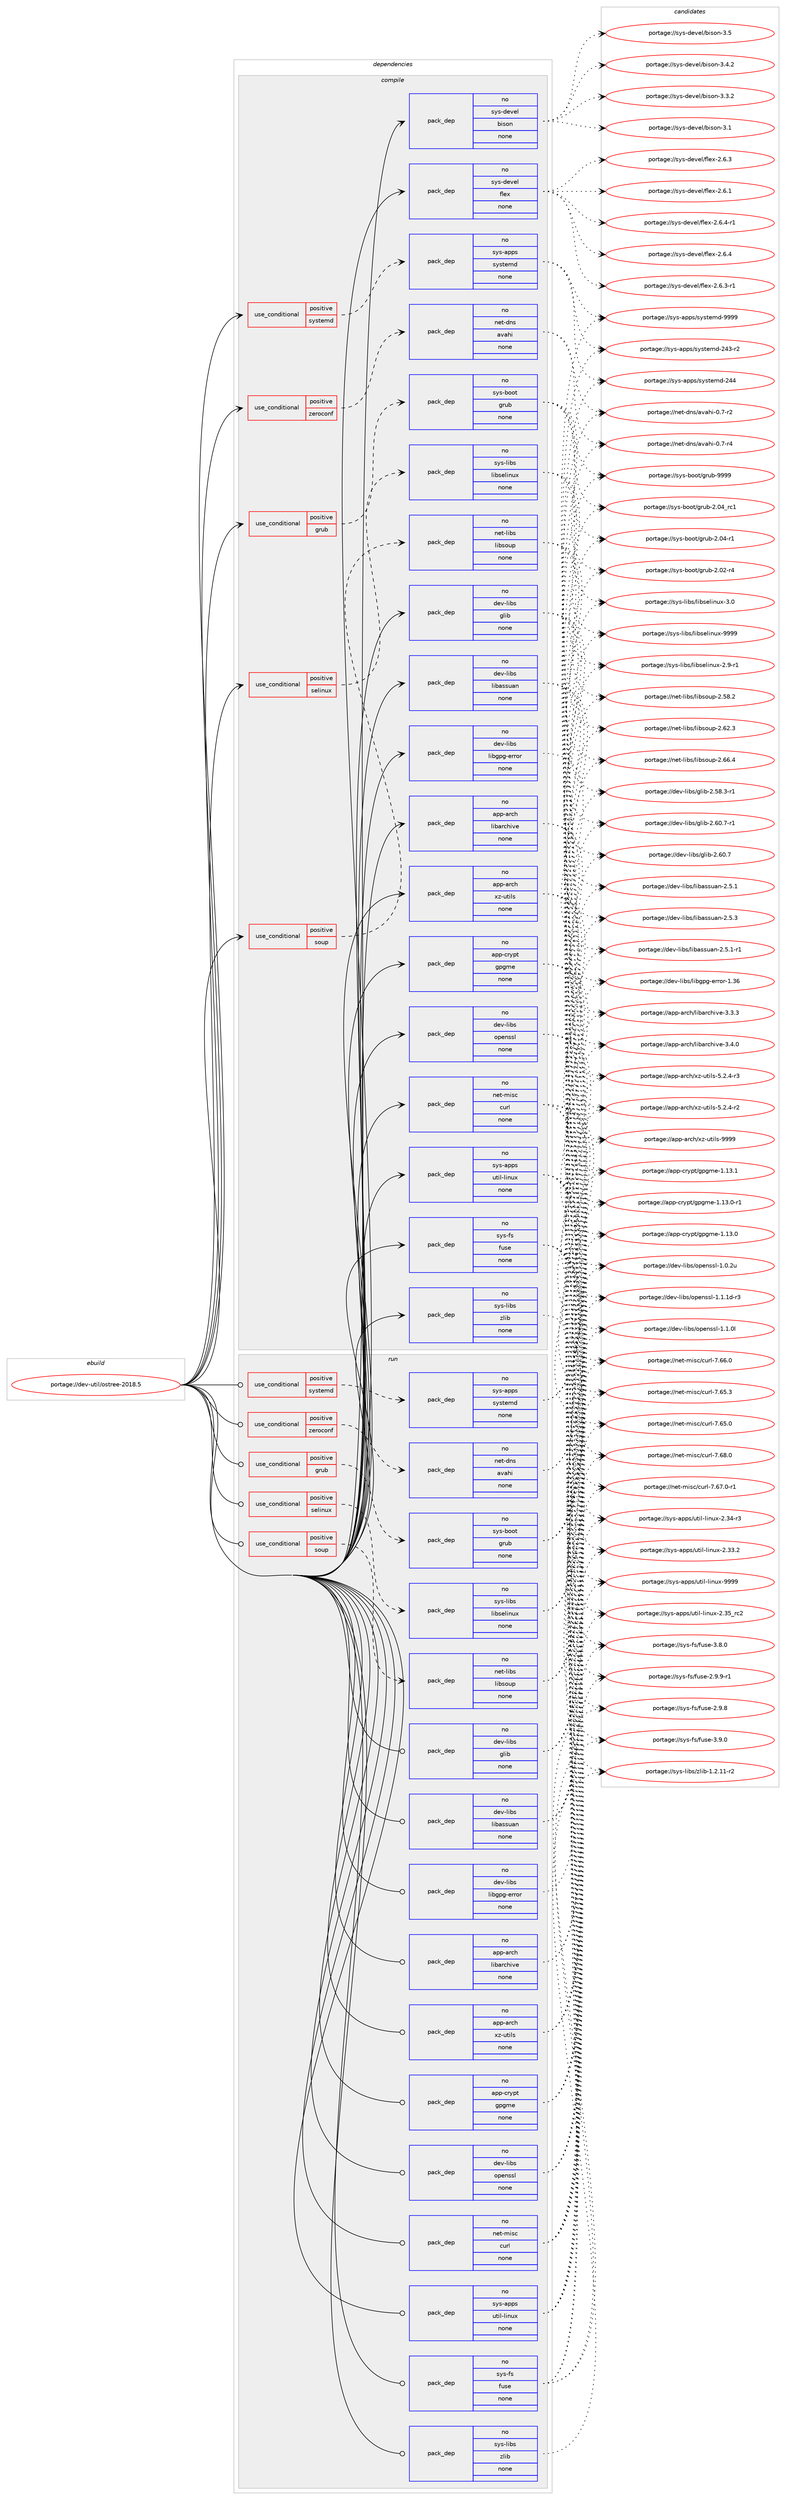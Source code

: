digraph prolog {

# *************
# Graph options
# *************

newrank=true;
concentrate=true;
compound=true;
graph [rankdir=LR,fontname=Helvetica,fontsize=10,ranksep=1.5];#, ranksep=2.5, nodesep=0.2];
edge  [arrowhead=vee];
node  [fontname=Helvetica,fontsize=10];

# **********
# The ebuild
# **********

subgraph cluster_leftcol {
color=gray;
label=<<i>ebuild</i>>;
id [label="portage://dev-util/ostree-2018.5", color=red, width=4, href="../dev-util/ostree-2018.5.svg"];
}

# ****************
# The dependencies
# ****************

subgraph cluster_midcol {
color=gray;
label=<<i>dependencies</i>>;
subgraph cluster_compile {
fillcolor="#eeeeee";
style=filled;
label=<<i>compile</i>>;
subgraph cond61968 {
dependency298761 [label=<<TABLE BORDER="0" CELLBORDER="1" CELLSPACING="0" CELLPADDING="4"><TR><TD ROWSPAN="3" CELLPADDING="10">use_conditional</TD></TR><TR><TD>positive</TD></TR><TR><TD>grub</TD></TR></TABLE>>, shape=none, color=red];
subgraph pack232198 {
dependency298762 [label=<<TABLE BORDER="0" CELLBORDER="1" CELLSPACING="0" CELLPADDING="4" WIDTH="220"><TR><TD ROWSPAN="6" CELLPADDING="30">pack_dep</TD></TR><TR><TD WIDTH="110">no</TD></TR><TR><TD>sys-boot</TD></TR><TR><TD>grub</TD></TR><TR><TD>none</TD></TR><TR><TD></TD></TR></TABLE>>, shape=none, color=blue];
}
dependency298761:e -> dependency298762:w [weight=20,style="dashed",arrowhead="vee"];
}
id:e -> dependency298761:w [weight=20,style="solid",arrowhead="vee"];
subgraph cond61969 {
dependency298763 [label=<<TABLE BORDER="0" CELLBORDER="1" CELLSPACING="0" CELLPADDING="4"><TR><TD ROWSPAN="3" CELLPADDING="10">use_conditional</TD></TR><TR><TD>positive</TD></TR><TR><TD>selinux</TD></TR></TABLE>>, shape=none, color=red];
subgraph pack232199 {
dependency298764 [label=<<TABLE BORDER="0" CELLBORDER="1" CELLSPACING="0" CELLPADDING="4" WIDTH="220"><TR><TD ROWSPAN="6" CELLPADDING="30">pack_dep</TD></TR><TR><TD WIDTH="110">no</TD></TR><TR><TD>sys-libs</TD></TR><TR><TD>libselinux</TD></TR><TR><TD>none</TD></TR><TR><TD></TD></TR></TABLE>>, shape=none, color=blue];
}
dependency298763:e -> dependency298764:w [weight=20,style="dashed",arrowhead="vee"];
}
id:e -> dependency298763:w [weight=20,style="solid",arrowhead="vee"];
subgraph cond61970 {
dependency298765 [label=<<TABLE BORDER="0" CELLBORDER="1" CELLSPACING="0" CELLPADDING="4"><TR><TD ROWSPAN="3" CELLPADDING="10">use_conditional</TD></TR><TR><TD>positive</TD></TR><TR><TD>soup</TD></TR></TABLE>>, shape=none, color=red];
subgraph pack232200 {
dependency298766 [label=<<TABLE BORDER="0" CELLBORDER="1" CELLSPACING="0" CELLPADDING="4" WIDTH="220"><TR><TD ROWSPAN="6" CELLPADDING="30">pack_dep</TD></TR><TR><TD WIDTH="110">no</TD></TR><TR><TD>net-libs</TD></TR><TR><TD>libsoup</TD></TR><TR><TD>none</TD></TR><TR><TD></TD></TR></TABLE>>, shape=none, color=blue];
}
dependency298765:e -> dependency298766:w [weight=20,style="dashed",arrowhead="vee"];
}
id:e -> dependency298765:w [weight=20,style="solid",arrowhead="vee"];
subgraph cond61971 {
dependency298767 [label=<<TABLE BORDER="0" CELLBORDER="1" CELLSPACING="0" CELLPADDING="4"><TR><TD ROWSPAN="3" CELLPADDING="10">use_conditional</TD></TR><TR><TD>positive</TD></TR><TR><TD>systemd</TD></TR></TABLE>>, shape=none, color=red];
subgraph pack232201 {
dependency298768 [label=<<TABLE BORDER="0" CELLBORDER="1" CELLSPACING="0" CELLPADDING="4" WIDTH="220"><TR><TD ROWSPAN="6" CELLPADDING="30">pack_dep</TD></TR><TR><TD WIDTH="110">no</TD></TR><TR><TD>sys-apps</TD></TR><TR><TD>systemd</TD></TR><TR><TD>none</TD></TR><TR><TD></TD></TR></TABLE>>, shape=none, color=blue];
}
dependency298767:e -> dependency298768:w [weight=20,style="dashed",arrowhead="vee"];
}
id:e -> dependency298767:w [weight=20,style="solid",arrowhead="vee"];
subgraph cond61972 {
dependency298769 [label=<<TABLE BORDER="0" CELLBORDER="1" CELLSPACING="0" CELLPADDING="4"><TR><TD ROWSPAN="3" CELLPADDING="10">use_conditional</TD></TR><TR><TD>positive</TD></TR><TR><TD>zeroconf</TD></TR></TABLE>>, shape=none, color=red];
subgraph pack232202 {
dependency298770 [label=<<TABLE BORDER="0" CELLBORDER="1" CELLSPACING="0" CELLPADDING="4" WIDTH="220"><TR><TD ROWSPAN="6" CELLPADDING="30">pack_dep</TD></TR><TR><TD WIDTH="110">no</TD></TR><TR><TD>net-dns</TD></TR><TR><TD>avahi</TD></TR><TR><TD>none</TD></TR><TR><TD></TD></TR></TABLE>>, shape=none, color=blue];
}
dependency298769:e -> dependency298770:w [weight=20,style="dashed",arrowhead="vee"];
}
id:e -> dependency298769:w [weight=20,style="solid",arrowhead="vee"];
subgraph pack232203 {
dependency298771 [label=<<TABLE BORDER="0" CELLBORDER="1" CELLSPACING="0" CELLPADDING="4" WIDTH="220"><TR><TD ROWSPAN="6" CELLPADDING="30">pack_dep</TD></TR><TR><TD WIDTH="110">no</TD></TR><TR><TD>app-arch</TD></TR><TR><TD>libarchive</TD></TR><TR><TD>none</TD></TR><TR><TD></TD></TR></TABLE>>, shape=none, color=blue];
}
id:e -> dependency298771:w [weight=20,style="solid",arrowhead="vee"];
subgraph pack232204 {
dependency298772 [label=<<TABLE BORDER="0" CELLBORDER="1" CELLSPACING="0" CELLPADDING="4" WIDTH="220"><TR><TD ROWSPAN="6" CELLPADDING="30">pack_dep</TD></TR><TR><TD WIDTH="110">no</TD></TR><TR><TD>app-arch</TD></TR><TR><TD>xz-utils</TD></TR><TR><TD>none</TD></TR><TR><TD></TD></TR></TABLE>>, shape=none, color=blue];
}
id:e -> dependency298772:w [weight=20,style="solid",arrowhead="vee"];
subgraph pack232205 {
dependency298773 [label=<<TABLE BORDER="0" CELLBORDER="1" CELLSPACING="0" CELLPADDING="4" WIDTH="220"><TR><TD ROWSPAN="6" CELLPADDING="30">pack_dep</TD></TR><TR><TD WIDTH="110">no</TD></TR><TR><TD>app-crypt</TD></TR><TR><TD>gpgme</TD></TR><TR><TD>none</TD></TR><TR><TD></TD></TR></TABLE>>, shape=none, color=blue];
}
id:e -> dependency298773:w [weight=20,style="solid",arrowhead="vee"];
subgraph pack232206 {
dependency298774 [label=<<TABLE BORDER="0" CELLBORDER="1" CELLSPACING="0" CELLPADDING="4" WIDTH="220"><TR><TD ROWSPAN="6" CELLPADDING="30">pack_dep</TD></TR><TR><TD WIDTH="110">no</TD></TR><TR><TD>dev-libs</TD></TR><TR><TD>glib</TD></TR><TR><TD>none</TD></TR><TR><TD></TD></TR></TABLE>>, shape=none, color=blue];
}
id:e -> dependency298774:w [weight=20,style="solid",arrowhead="vee"];
subgraph pack232207 {
dependency298775 [label=<<TABLE BORDER="0" CELLBORDER="1" CELLSPACING="0" CELLPADDING="4" WIDTH="220"><TR><TD ROWSPAN="6" CELLPADDING="30">pack_dep</TD></TR><TR><TD WIDTH="110">no</TD></TR><TR><TD>dev-libs</TD></TR><TR><TD>libassuan</TD></TR><TR><TD>none</TD></TR><TR><TD></TD></TR></TABLE>>, shape=none, color=blue];
}
id:e -> dependency298775:w [weight=20,style="solid",arrowhead="vee"];
subgraph pack232208 {
dependency298776 [label=<<TABLE BORDER="0" CELLBORDER="1" CELLSPACING="0" CELLPADDING="4" WIDTH="220"><TR><TD ROWSPAN="6" CELLPADDING="30">pack_dep</TD></TR><TR><TD WIDTH="110">no</TD></TR><TR><TD>dev-libs</TD></TR><TR><TD>libgpg-error</TD></TR><TR><TD>none</TD></TR><TR><TD></TD></TR></TABLE>>, shape=none, color=blue];
}
id:e -> dependency298776:w [weight=20,style="solid",arrowhead="vee"];
subgraph pack232209 {
dependency298777 [label=<<TABLE BORDER="0" CELLBORDER="1" CELLSPACING="0" CELLPADDING="4" WIDTH="220"><TR><TD ROWSPAN="6" CELLPADDING="30">pack_dep</TD></TR><TR><TD WIDTH="110">no</TD></TR><TR><TD>dev-libs</TD></TR><TR><TD>openssl</TD></TR><TR><TD>none</TD></TR><TR><TD></TD></TR></TABLE>>, shape=none, color=blue];
}
id:e -> dependency298777:w [weight=20,style="solid",arrowhead="vee"];
subgraph pack232210 {
dependency298778 [label=<<TABLE BORDER="0" CELLBORDER="1" CELLSPACING="0" CELLPADDING="4" WIDTH="220"><TR><TD ROWSPAN="6" CELLPADDING="30">pack_dep</TD></TR><TR><TD WIDTH="110">no</TD></TR><TR><TD>net-misc</TD></TR><TR><TD>curl</TD></TR><TR><TD>none</TD></TR><TR><TD></TD></TR></TABLE>>, shape=none, color=blue];
}
id:e -> dependency298778:w [weight=20,style="solid",arrowhead="vee"];
subgraph pack232211 {
dependency298779 [label=<<TABLE BORDER="0" CELLBORDER="1" CELLSPACING="0" CELLPADDING="4" WIDTH="220"><TR><TD ROWSPAN="6" CELLPADDING="30">pack_dep</TD></TR><TR><TD WIDTH="110">no</TD></TR><TR><TD>sys-apps</TD></TR><TR><TD>util-linux</TD></TR><TR><TD>none</TD></TR><TR><TD></TD></TR></TABLE>>, shape=none, color=blue];
}
id:e -> dependency298779:w [weight=20,style="solid",arrowhead="vee"];
subgraph pack232212 {
dependency298780 [label=<<TABLE BORDER="0" CELLBORDER="1" CELLSPACING="0" CELLPADDING="4" WIDTH="220"><TR><TD ROWSPAN="6" CELLPADDING="30">pack_dep</TD></TR><TR><TD WIDTH="110">no</TD></TR><TR><TD>sys-devel</TD></TR><TR><TD>bison</TD></TR><TR><TD>none</TD></TR><TR><TD></TD></TR></TABLE>>, shape=none, color=blue];
}
id:e -> dependency298780:w [weight=20,style="solid",arrowhead="vee"];
subgraph pack232213 {
dependency298781 [label=<<TABLE BORDER="0" CELLBORDER="1" CELLSPACING="0" CELLPADDING="4" WIDTH="220"><TR><TD ROWSPAN="6" CELLPADDING="30">pack_dep</TD></TR><TR><TD WIDTH="110">no</TD></TR><TR><TD>sys-devel</TD></TR><TR><TD>flex</TD></TR><TR><TD>none</TD></TR><TR><TD></TD></TR></TABLE>>, shape=none, color=blue];
}
id:e -> dependency298781:w [weight=20,style="solid",arrowhead="vee"];
subgraph pack232214 {
dependency298782 [label=<<TABLE BORDER="0" CELLBORDER="1" CELLSPACING="0" CELLPADDING="4" WIDTH="220"><TR><TD ROWSPAN="6" CELLPADDING="30">pack_dep</TD></TR><TR><TD WIDTH="110">no</TD></TR><TR><TD>sys-fs</TD></TR><TR><TD>fuse</TD></TR><TR><TD>none</TD></TR><TR><TD></TD></TR></TABLE>>, shape=none, color=blue];
}
id:e -> dependency298782:w [weight=20,style="solid",arrowhead="vee"];
subgraph pack232215 {
dependency298783 [label=<<TABLE BORDER="0" CELLBORDER="1" CELLSPACING="0" CELLPADDING="4" WIDTH="220"><TR><TD ROWSPAN="6" CELLPADDING="30">pack_dep</TD></TR><TR><TD WIDTH="110">no</TD></TR><TR><TD>sys-libs</TD></TR><TR><TD>zlib</TD></TR><TR><TD>none</TD></TR><TR><TD></TD></TR></TABLE>>, shape=none, color=blue];
}
id:e -> dependency298783:w [weight=20,style="solid",arrowhead="vee"];
}
subgraph cluster_compileandrun {
fillcolor="#eeeeee";
style=filled;
label=<<i>compile and run</i>>;
}
subgraph cluster_run {
fillcolor="#eeeeee";
style=filled;
label=<<i>run</i>>;
subgraph cond61973 {
dependency298784 [label=<<TABLE BORDER="0" CELLBORDER="1" CELLSPACING="0" CELLPADDING="4"><TR><TD ROWSPAN="3" CELLPADDING="10">use_conditional</TD></TR><TR><TD>positive</TD></TR><TR><TD>grub</TD></TR></TABLE>>, shape=none, color=red];
subgraph pack232216 {
dependency298785 [label=<<TABLE BORDER="0" CELLBORDER="1" CELLSPACING="0" CELLPADDING="4" WIDTH="220"><TR><TD ROWSPAN="6" CELLPADDING="30">pack_dep</TD></TR><TR><TD WIDTH="110">no</TD></TR><TR><TD>sys-boot</TD></TR><TR><TD>grub</TD></TR><TR><TD>none</TD></TR><TR><TD></TD></TR></TABLE>>, shape=none, color=blue];
}
dependency298784:e -> dependency298785:w [weight=20,style="dashed",arrowhead="vee"];
}
id:e -> dependency298784:w [weight=20,style="solid",arrowhead="odot"];
subgraph cond61974 {
dependency298786 [label=<<TABLE BORDER="0" CELLBORDER="1" CELLSPACING="0" CELLPADDING="4"><TR><TD ROWSPAN="3" CELLPADDING="10">use_conditional</TD></TR><TR><TD>positive</TD></TR><TR><TD>selinux</TD></TR></TABLE>>, shape=none, color=red];
subgraph pack232217 {
dependency298787 [label=<<TABLE BORDER="0" CELLBORDER="1" CELLSPACING="0" CELLPADDING="4" WIDTH="220"><TR><TD ROWSPAN="6" CELLPADDING="30">pack_dep</TD></TR><TR><TD WIDTH="110">no</TD></TR><TR><TD>sys-libs</TD></TR><TR><TD>libselinux</TD></TR><TR><TD>none</TD></TR><TR><TD></TD></TR></TABLE>>, shape=none, color=blue];
}
dependency298786:e -> dependency298787:w [weight=20,style="dashed",arrowhead="vee"];
}
id:e -> dependency298786:w [weight=20,style="solid",arrowhead="odot"];
subgraph cond61975 {
dependency298788 [label=<<TABLE BORDER="0" CELLBORDER="1" CELLSPACING="0" CELLPADDING="4"><TR><TD ROWSPAN="3" CELLPADDING="10">use_conditional</TD></TR><TR><TD>positive</TD></TR><TR><TD>soup</TD></TR></TABLE>>, shape=none, color=red];
subgraph pack232218 {
dependency298789 [label=<<TABLE BORDER="0" CELLBORDER="1" CELLSPACING="0" CELLPADDING="4" WIDTH="220"><TR><TD ROWSPAN="6" CELLPADDING="30">pack_dep</TD></TR><TR><TD WIDTH="110">no</TD></TR><TR><TD>net-libs</TD></TR><TR><TD>libsoup</TD></TR><TR><TD>none</TD></TR><TR><TD></TD></TR></TABLE>>, shape=none, color=blue];
}
dependency298788:e -> dependency298789:w [weight=20,style="dashed",arrowhead="vee"];
}
id:e -> dependency298788:w [weight=20,style="solid",arrowhead="odot"];
subgraph cond61976 {
dependency298790 [label=<<TABLE BORDER="0" CELLBORDER="1" CELLSPACING="0" CELLPADDING="4"><TR><TD ROWSPAN="3" CELLPADDING="10">use_conditional</TD></TR><TR><TD>positive</TD></TR><TR><TD>systemd</TD></TR></TABLE>>, shape=none, color=red];
subgraph pack232219 {
dependency298791 [label=<<TABLE BORDER="0" CELLBORDER="1" CELLSPACING="0" CELLPADDING="4" WIDTH="220"><TR><TD ROWSPAN="6" CELLPADDING="30">pack_dep</TD></TR><TR><TD WIDTH="110">no</TD></TR><TR><TD>sys-apps</TD></TR><TR><TD>systemd</TD></TR><TR><TD>none</TD></TR><TR><TD></TD></TR></TABLE>>, shape=none, color=blue];
}
dependency298790:e -> dependency298791:w [weight=20,style="dashed",arrowhead="vee"];
}
id:e -> dependency298790:w [weight=20,style="solid",arrowhead="odot"];
subgraph cond61977 {
dependency298792 [label=<<TABLE BORDER="0" CELLBORDER="1" CELLSPACING="0" CELLPADDING="4"><TR><TD ROWSPAN="3" CELLPADDING="10">use_conditional</TD></TR><TR><TD>positive</TD></TR><TR><TD>zeroconf</TD></TR></TABLE>>, shape=none, color=red];
subgraph pack232220 {
dependency298793 [label=<<TABLE BORDER="0" CELLBORDER="1" CELLSPACING="0" CELLPADDING="4" WIDTH="220"><TR><TD ROWSPAN="6" CELLPADDING="30">pack_dep</TD></TR><TR><TD WIDTH="110">no</TD></TR><TR><TD>net-dns</TD></TR><TR><TD>avahi</TD></TR><TR><TD>none</TD></TR><TR><TD></TD></TR></TABLE>>, shape=none, color=blue];
}
dependency298792:e -> dependency298793:w [weight=20,style="dashed",arrowhead="vee"];
}
id:e -> dependency298792:w [weight=20,style="solid",arrowhead="odot"];
subgraph pack232221 {
dependency298794 [label=<<TABLE BORDER="0" CELLBORDER="1" CELLSPACING="0" CELLPADDING="4" WIDTH="220"><TR><TD ROWSPAN="6" CELLPADDING="30">pack_dep</TD></TR><TR><TD WIDTH="110">no</TD></TR><TR><TD>app-arch</TD></TR><TR><TD>libarchive</TD></TR><TR><TD>none</TD></TR><TR><TD></TD></TR></TABLE>>, shape=none, color=blue];
}
id:e -> dependency298794:w [weight=20,style="solid",arrowhead="odot"];
subgraph pack232222 {
dependency298795 [label=<<TABLE BORDER="0" CELLBORDER="1" CELLSPACING="0" CELLPADDING="4" WIDTH="220"><TR><TD ROWSPAN="6" CELLPADDING="30">pack_dep</TD></TR><TR><TD WIDTH="110">no</TD></TR><TR><TD>app-arch</TD></TR><TR><TD>xz-utils</TD></TR><TR><TD>none</TD></TR><TR><TD></TD></TR></TABLE>>, shape=none, color=blue];
}
id:e -> dependency298795:w [weight=20,style="solid",arrowhead="odot"];
subgraph pack232223 {
dependency298796 [label=<<TABLE BORDER="0" CELLBORDER="1" CELLSPACING="0" CELLPADDING="4" WIDTH="220"><TR><TD ROWSPAN="6" CELLPADDING="30">pack_dep</TD></TR><TR><TD WIDTH="110">no</TD></TR><TR><TD>app-crypt</TD></TR><TR><TD>gpgme</TD></TR><TR><TD>none</TD></TR><TR><TD></TD></TR></TABLE>>, shape=none, color=blue];
}
id:e -> dependency298796:w [weight=20,style="solid",arrowhead="odot"];
subgraph pack232224 {
dependency298797 [label=<<TABLE BORDER="0" CELLBORDER="1" CELLSPACING="0" CELLPADDING="4" WIDTH="220"><TR><TD ROWSPAN="6" CELLPADDING="30">pack_dep</TD></TR><TR><TD WIDTH="110">no</TD></TR><TR><TD>dev-libs</TD></TR><TR><TD>glib</TD></TR><TR><TD>none</TD></TR><TR><TD></TD></TR></TABLE>>, shape=none, color=blue];
}
id:e -> dependency298797:w [weight=20,style="solid",arrowhead="odot"];
subgraph pack232225 {
dependency298798 [label=<<TABLE BORDER="0" CELLBORDER="1" CELLSPACING="0" CELLPADDING="4" WIDTH="220"><TR><TD ROWSPAN="6" CELLPADDING="30">pack_dep</TD></TR><TR><TD WIDTH="110">no</TD></TR><TR><TD>dev-libs</TD></TR><TR><TD>libassuan</TD></TR><TR><TD>none</TD></TR><TR><TD></TD></TR></TABLE>>, shape=none, color=blue];
}
id:e -> dependency298798:w [weight=20,style="solid",arrowhead="odot"];
subgraph pack232226 {
dependency298799 [label=<<TABLE BORDER="0" CELLBORDER="1" CELLSPACING="0" CELLPADDING="4" WIDTH="220"><TR><TD ROWSPAN="6" CELLPADDING="30">pack_dep</TD></TR><TR><TD WIDTH="110">no</TD></TR><TR><TD>dev-libs</TD></TR><TR><TD>libgpg-error</TD></TR><TR><TD>none</TD></TR><TR><TD></TD></TR></TABLE>>, shape=none, color=blue];
}
id:e -> dependency298799:w [weight=20,style="solid",arrowhead="odot"];
subgraph pack232227 {
dependency298800 [label=<<TABLE BORDER="0" CELLBORDER="1" CELLSPACING="0" CELLPADDING="4" WIDTH="220"><TR><TD ROWSPAN="6" CELLPADDING="30">pack_dep</TD></TR><TR><TD WIDTH="110">no</TD></TR><TR><TD>dev-libs</TD></TR><TR><TD>openssl</TD></TR><TR><TD>none</TD></TR><TR><TD></TD></TR></TABLE>>, shape=none, color=blue];
}
id:e -> dependency298800:w [weight=20,style="solid",arrowhead="odot"];
subgraph pack232228 {
dependency298801 [label=<<TABLE BORDER="0" CELLBORDER="1" CELLSPACING="0" CELLPADDING="4" WIDTH="220"><TR><TD ROWSPAN="6" CELLPADDING="30">pack_dep</TD></TR><TR><TD WIDTH="110">no</TD></TR><TR><TD>net-misc</TD></TR><TR><TD>curl</TD></TR><TR><TD>none</TD></TR><TR><TD></TD></TR></TABLE>>, shape=none, color=blue];
}
id:e -> dependency298801:w [weight=20,style="solid",arrowhead="odot"];
subgraph pack232229 {
dependency298802 [label=<<TABLE BORDER="0" CELLBORDER="1" CELLSPACING="0" CELLPADDING="4" WIDTH="220"><TR><TD ROWSPAN="6" CELLPADDING="30">pack_dep</TD></TR><TR><TD WIDTH="110">no</TD></TR><TR><TD>sys-apps</TD></TR><TR><TD>util-linux</TD></TR><TR><TD>none</TD></TR><TR><TD></TD></TR></TABLE>>, shape=none, color=blue];
}
id:e -> dependency298802:w [weight=20,style="solid",arrowhead="odot"];
subgraph pack232230 {
dependency298803 [label=<<TABLE BORDER="0" CELLBORDER="1" CELLSPACING="0" CELLPADDING="4" WIDTH="220"><TR><TD ROWSPAN="6" CELLPADDING="30">pack_dep</TD></TR><TR><TD WIDTH="110">no</TD></TR><TR><TD>sys-fs</TD></TR><TR><TD>fuse</TD></TR><TR><TD>none</TD></TR><TR><TD></TD></TR></TABLE>>, shape=none, color=blue];
}
id:e -> dependency298803:w [weight=20,style="solid",arrowhead="odot"];
subgraph pack232231 {
dependency298804 [label=<<TABLE BORDER="0" CELLBORDER="1" CELLSPACING="0" CELLPADDING="4" WIDTH="220"><TR><TD ROWSPAN="6" CELLPADDING="30">pack_dep</TD></TR><TR><TD WIDTH="110">no</TD></TR><TR><TD>sys-libs</TD></TR><TR><TD>zlib</TD></TR><TR><TD>none</TD></TR><TR><TD></TD></TR></TABLE>>, shape=none, color=blue];
}
id:e -> dependency298804:w [weight=20,style="solid",arrowhead="odot"];
}
}

# **************
# The candidates
# **************

subgraph cluster_choices {
rank=same;
color=gray;
label=<<i>candidates</i>>;

subgraph choice232198 {
color=black;
nodesep=1;
choice115121115459811111111647103114117984557575757 [label="portage://sys-boot/grub-9999", color=red, width=4,href="../sys-boot/grub-9999.svg"];
choice115121115459811111111647103114117984550464852951149949 [label="portage://sys-boot/grub-2.04_rc1", color=red, width=4,href="../sys-boot/grub-2.04_rc1.svg"];
choice1151211154598111111116471031141179845504648524511449 [label="portage://sys-boot/grub-2.04-r1", color=red, width=4,href="../sys-boot/grub-2.04-r1.svg"];
choice1151211154598111111116471031141179845504648504511452 [label="portage://sys-boot/grub-2.02-r4", color=red, width=4,href="../sys-boot/grub-2.02-r4.svg"];
dependency298762:e -> choice115121115459811111111647103114117984557575757:w [style=dotted,weight="100"];
dependency298762:e -> choice115121115459811111111647103114117984550464852951149949:w [style=dotted,weight="100"];
dependency298762:e -> choice1151211154598111111116471031141179845504648524511449:w [style=dotted,weight="100"];
dependency298762:e -> choice1151211154598111111116471031141179845504648504511452:w [style=dotted,weight="100"];
}
subgraph choice232199 {
color=black;
nodesep=1;
choice115121115451081059811547108105981151011081051101171204557575757 [label="portage://sys-libs/libselinux-9999", color=red, width=4,href="../sys-libs/libselinux-9999.svg"];
choice1151211154510810598115471081059811510110810511011712045514648 [label="portage://sys-libs/libselinux-3.0", color=red, width=4,href="../sys-libs/libselinux-3.0.svg"];
choice11512111545108105981154710810598115101108105110117120455046574511449 [label="portage://sys-libs/libselinux-2.9-r1", color=red, width=4,href="../sys-libs/libselinux-2.9-r1.svg"];
dependency298764:e -> choice115121115451081059811547108105981151011081051101171204557575757:w [style=dotted,weight="100"];
dependency298764:e -> choice1151211154510810598115471081059811510110810511011712045514648:w [style=dotted,weight="100"];
dependency298764:e -> choice11512111545108105981154710810598115101108105110117120455046574511449:w [style=dotted,weight="100"];
}
subgraph choice232200 {
color=black;
nodesep=1;
choice1101011164510810598115471081059811511111711245504654544652 [label="portage://net-libs/libsoup-2.66.4", color=red, width=4,href="../net-libs/libsoup-2.66.4.svg"];
choice1101011164510810598115471081059811511111711245504654504651 [label="portage://net-libs/libsoup-2.62.3", color=red, width=4,href="../net-libs/libsoup-2.62.3.svg"];
choice1101011164510810598115471081059811511111711245504653564650 [label="portage://net-libs/libsoup-2.58.2", color=red, width=4,href="../net-libs/libsoup-2.58.2.svg"];
dependency298766:e -> choice1101011164510810598115471081059811511111711245504654544652:w [style=dotted,weight="100"];
dependency298766:e -> choice1101011164510810598115471081059811511111711245504654504651:w [style=dotted,weight="100"];
dependency298766:e -> choice1101011164510810598115471081059811511111711245504653564650:w [style=dotted,weight="100"];
}
subgraph choice232201 {
color=black;
nodesep=1;
choice1151211154597112112115471151211151161011091004557575757 [label="portage://sys-apps/systemd-9999", color=red, width=4,href="../sys-apps/systemd-9999.svg"];
choice11512111545971121121154711512111511610110910045505252 [label="portage://sys-apps/systemd-244", color=red, width=4,href="../sys-apps/systemd-244.svg"];
choice115121115459711211211547115121115116101109100455052514511450 [label="portage://sys-apps/systemd-243-r2", color=red, width=4,href="../sys-apps/systemd-243-r2.svg"];
dependency298768:e -> choice1151211154597112112115471151211151161011091004557575757:w [style=dotted,weight="100"];
dependency298768:e -> choice11512111545971121121154711512111511610110910045505252:w [style=dotted,weight="100"];
dependency298768:e -> choice115121115459711211211547115121115116101109100455052514511450:w [style=dotted,weight="100"];
}
subgraph choice232202 {
color=black;
nodesep=1;
choice11010111645100110115479711897104105454846554511452 [label="portage://net-dns/avahi-0.7-r4", color=red, width=4,href="../net-dns/avahi-0.7-r4.svg"];
choice11010111645100110115479711897104105454846554511450 [label="portage://net-dns/avahi-0.7-r2", color=red, width=4,href="../net-dns/avahi-0.7-r2.svg"];
dependency298770:e -> choice11010111645100110115479711897104105454846554511452:w [style=dotted,weight="100"];
dependency298770:e -> choice11010111645100110115479711897104105454846554511450:w [style=dotted,weight="100"];
}
subgraph choice232203 {
color=black;
nodesep=1;
choice9711211245971149910447108105989711499104105118101455146524648 [label="portage://app-arch/libarchive-3.4.0", color=red, width=4,href="../app-arch/libarchive-3.4.0.svg"];
choice9711211245971149910447108105989711499104105118101455146514651 [label="portage://app-arch/libarchive-3.3.3", color=red, width=4,href="../app-arch/libarchive-3.3.3.svg"];
dependency298771:e -> choice9711211245971149910447108105989711499104105118101455146524648:w [style=dotted,weight="100"];
dependency298771:e -> choice9711211245971149910447108105989711499104105118101455146514651:w [style=dotted,weight="100"];
}
subgraph choice232204 {
color=black;
nodesep=1;
choice9711211245971149910447120122451171161051081154557575757 [label="portage://app-arch/xz-utils-9999", color=red, width=4,href="../app-arch/xz-utils-9999.svg"];
choice9711211245971149910447120122451171161051081154553465046524511451 [label="portage://app-arch/xz-utils-5.2.4-r3", color=red, width=4,href="../app-arch/xz-utils-5.2.4-r3.svg"];
choice9711211245971149910447120122451171161051081154553465046524511450 [label="portage://app-arch/xz-utils-5.2.4-r2", color=red, width=4,href="../app-arch/xz-utils-5.2.4-r2.svg"];
dependency298772:e -> choice9711211245971149910447120122451171161051081154557575757:w [style=dotted,weight="100"];
dependency298772:e -> choice9711211245971149910447120122451171161051081154553465046524511451:w [style=dotted,weight="100"];
dependency298772:e -> choice9711211245971149910447120122451171161051081154553465046524511450:w [style=dotted,weight="100"];
}
subgraph choice232205 {
color=black;
nodesep=1;
choice9711211245991141211121164710311210310910145494649514649 [label="portage://app-crypt/gpgme-1.13.1", color=red, width=4,href="../app-crypt/gpgme-1.13.1.svg"];
choice97112112459911412111211647103112103109101454946495146484511449 [label="portage://app-crypt/gpgme-1.13.0-r1", color=red, width=4,href="../app-crypt/gpgme-1.13.0-r1.svg"];
choice9711211245991141211121164710311210310910145494649514648 [label="portage://app-crypt/gpgme-1.13.0", color=red, width=4,href="../app-crypt/gpgme-1.13.0.svg"];
dependency298773:e -> choice9711211245991141211121164710311210310910145494649514649:w [style=dotted,weight="100"];
dependency298773:e -> choice97112112459911412111211647103112103109101454946495146484511449:w [style=dotted,weight="100"];
dependency298773:e -> choice9711211245991141211121164710311210310910145494649514648:w [style=dotted,weight="100"];
}
subgraph choice232206 {
color=black;
nodesep=1;
choice10010111845108105981154710310810598455046544846554511449 [label="portage://dev-libs/glib-2.60.7-r1", color=red, width=4,href="../dev-libs/glib-2.60.7-r1.svg"];
choice1001011184510810598115471031081059845504654484655 [label="portage://dev-libs/glib-2.60.7", color=red, width=4,href="../dev-libs/glib-2.60.7.svg"];
choice10010111845108105981154710310810598455046535646514511449 [label="portage://dev-libs/glib-2.58.3-r1", color=red, width=4,href="../dev-libs/glib-2.58.3-r1.svg"];
dependency298774:e -> choice10010111845108105981154710310810598455046544846554511449:w [style=dotted,weight="100"];
dependency298774:e -> choice1001011184510810598115471031081059845504654484655:w [style=dotted,weight="100"];
dependency298774:e -> choice10010111845108105981154710310810598455046535646514511449:w [style=dotted,weight="100"];
}
subgraph choice232207 {
color=black;
nodesep=1;
choice100101118451081059811547108105989711511511797110455046534651 [label="portage://dev-libs/libassuan-2.5.3", color=red, width=4,href="../dev-libs/libassuan-2.5.3.svg"];
choice1001011184510810598115471081059897115115117971104550465346494511449 [label="portage://dev-libs/libassuan-2.5.1-r1", color=red, width=4,href="../dev-libs/libassuan-2.5.1-r1.svg"];
choice100101118451081059811547108105989711511511797110455046534649 [label="portage://dev-libs/libassuan-2.5.1", color=red, width=4,href="../dev-libs/libassuan-2.5.1.svg"];
dependency298775:e -> choice100101118451081059811547108105989711511511797110455046534651:w [style=dotted,weight="100"];
dependency298775:e -> choice1001011184510810598115471081059897115115117971104550465346494511449:w [style=dotted,weight="100"];
dependency298775:e -> choice100101118451081059811547108105989711511511797110455046534649:w [style=dotted,weight="100"];
}
subgraph choice232208 {
color=black;
nodesep=1;
choice10010111845108105981154710810598103112103451011141141111144549465154 [label="portage://dev-libs/libgpg-error-1.36", color=red, width=4,href="../dev-libs/libgpg-error-1.36.svg"];
dependency298776:e -> choice10010111845108105981154710810598103112103451011141141111144549465154:w [style=dotted,weight="100"];
}
subgraph choice232209 {
color=black;
nodesep=1;
choice1001011184510810598115471111121011101151151084549464946491004511451 [label="portage://dev-libs/openssl-1.1.1d-r3", color=red, width=4,href="../dev-libs/openssl-1.1.1d-r3.svg"];
choice100101118451081059811547111112101110115115108454946494648108 [label="portage://dev-libs/openssl-1.1.0l", color=red, width=4,href="../dev-libs/openssl-1.1.0l.svg"];
choice100101118451081059811547111112101110115115108454946484650117 [label="portage://dev-libs/openssl-1.0.2u", color=red, width=4,href="../dev-libs/openssl-1.0.2u.svg"];
dependency298777:e -> choice1001011184510810598115471111121011101151151084549464946491004511451:w [style=dotted,weight="100"];
dependency298777:e -> choice100101118451081059811547111112101110115115108454946494648108:w [style=dotted,weight="100"];
dependency298777:e -> choice100101118451081059811547111112101110115115108454946484650117:w [style=dotted,weight="100"];
}
subgraph choice232210 {
color=black;
nodesep=1;
choice1101011164510910511599479911711410845554654564648 [label="portage://net-misc/curl-7.68.0", color=red, width=4,href="../net-misc/curl-7.68.0.svg"];
choice11010111645109105115994799117114108455546545546484511449 [label="portage://net-misc/curl-7.67.0-r1", color=red, width=4,href="../net-misc/curl-7.67.0-r1.svg"];
choice1101011164510910511599479911711410845554654544648 [label="portage://net-misc/curl-7.66.0", color=red, width=4,href="../net-misc/curl-7.66.0.svg"];
choice1101011164510910511599479911711410845554654534651 [label="portage://net-misc/curl-7.65.3", color=red, width=4,href="../net-misc/curl-7.65.3.svg"];
choice1101011164510910511599479911711410845554654534648 [label="portage://net-misc/curl-7.65.0", color=red, width=4,href="../net-misc/curl-7.65.0.svg"];
dependency298778:e -> choice1101011164510910511599479911711410845554654564648:w [style=dotted,weight="100"];
dependency298778:e -> choice11010111645109105115994799117114108455546545546484511449:w [style=dotted,weight="100"];
dependency298778:e -> choice1101011164510910511599479911711410845554654544648:w [style=dotted,weight="100"];
dependency298778:e -> choice1101011164510910511599479911711410845554654534651:w [style=dotted,weight="100"];
dependency298778:e -> choice1101011164510910511599479911711410845554654534648:w [style=dotted,weight="100"];
}
subgraph choice232211 {
color=black;
nodesep=1;
choice115121115459711211211547117116105108451081051101171204557575757 [label="portage://sys-apps/util-linux-9999", color=red, width=4,href="../sys-apps/util-linux-9999.svg"];
choice115121115459711211211547117116105108451081051101171204550465153951149950 [label="portage://sys-apps/util-linux-2.35_rc2", color=red, width=4,href="../sys-apps/util-linux-2.35_rc2.svg"];
choice1151211154597112112115471171161051084510810511011712045504651524511451 [label="portage://sys-apps/util-linux-2.34-r3", color=red, width=4,href="../sys-apps/util-linux-2.34-r3.svg"];
choice1151211154597112112115471171161051084510810511011712045504651514650 [label="portage://sys-apps/util-linux-2.33.2", color=red, width=4,href="../sys-apps/util-linux-2.33.2.svg"];
dependency298779:e -> choice115121115459711211211547117116105108451081051101171204557575757:w [style=dotted,weight="100"];
dependency298779:e -> choice115121115459711211211547117116105108451081051101171204550465153951149950:w [style=dotted,weight="100"];
dependency298779:e -> choice1151211154597112112115471171161051084510810511011712045504651524511451:w [style=dotted,weight="100"];
dependency298779:e -> choice1151211154597112112115471171161051084510810511011712045504651514650:w [style=dotted,weight="100"];
}
subgraph choice232212 {
color=black;
nodesep=1;
choice11512111545100101118101108479810511511111045514653 [label="portage://sys-devel/bison-3.5", color=red, width=4,href="../sys-devel/bison-3.5.svg"];
choice115121115451001011181011084798105115111110455146524650 [label="portage://sys-devel/bison-3.4.2", color=red, width=4,href="../sys-devel/bison-3.4.2.svg"];
choice115121115451001011181011084798105115111110455146514650 [label="portage://sys-devel/bison-3.3.2", color=red, width=4,href="../sys-devel/bison-3.3.2.svg"];
choice11512111545100101118101108479810511511111045514649 [label="portage://sys-devel/bison-3.1", color=red, width=4,href="../sys-devel/bison-3.1.svg"];
dependency298780:e -> choice11512111545100101118101108479810511511111045514653:w [style=dotted,weight="100"];
dependency298780:e -> choice115121115451001011181011084798105115111110455146524650:w [style=dotted,weight="100"];
dependency298780:e -> choice115121115451001011181011084798105115111110455146514650:w [style=dotted,weight="100"];
dependency298780:e -> choice11512111545100101118101108479810511511111045514649:w [style=dotted,weight="100"];
}
subgraph choice232213 {
color=black;
nodesep=1;
choice11512111545100101118101108471021081011204550465446524511449 [label="portage://sys-devel/flex-2.6.4-r1", color=red, width=4,href="../sys-devel/flex-2.6.4-r1.svg"];
choice1151211154510010111810110847102108101120455046544652 [label="portage://sys-devel/flex-2.6.4", color=red, width=4,href="../sys-devel/flex-2.6.4.svg"];
choice11512111545100101118101108471021081011204550465446514511449 [label="portage://sys-devel/flex-2.6.3-r1", color=red, width=4,href="../sys-devel/flex-2.6.3-r1.svg"];
choice1151211154510010111810110847102108101120455046544651 [label="portage://sys-devel/flex-2.6.3", color=red, width=4,href="../sys-devel/flex-2.6.3.svg"];
choice1151211154510010111810110847102108101120455046544649 [label="portage://sys-devel/flex-2.6.1", color=red, width=4,href="../sys-devel/flex-2.6.1.svg"];
dependency298781:e -> choice11512111545100101118101108471021081011204550465446524511449:w [style=dotted,weight="100"];
dependency298781:e -> choice1151211154510010111810110847102108101120455046544652:w [style=dotted,weight="100"];
dependency298781:e -> choice11512111545100101118101108471021081011204550465446514511449:w [style=dotted,weight="100"];
dependency298781:e -> choice1151211154510010111810110847102108101120455046544651:w [style=dotted,weight="100"];
dependency298781:e -> choice1151211154510010111810110847102108101120455046544649:w [style=dotted,weight="100"];
}
subgraph choice232214 {
color=black;
nodesep=1;
choice1151211154510211547102117115101455146574648 [label="portage://sys-fs/fuse-3.9.0", color=red, width=4,href="../sys-fs/fuse-3.9.0.svg"];
choice1151211154510211547102117115101455146564648 [label="portage://sys-fs/fuse-3.8.0", color=red, width=4,href="../sys-fs/fuse-3.8.0.svg"];
choice11512111545102115471021171151014550465746574511449 [label="portage://sys-fs/fuse-2.9.9-r1", color=red, width=4,href="../sys-fs/fuse-2.9.9-r1.svg"];
choice1151211154510211547102117115101455046574656 [label="portage://sys-fs/fuse-2.9.8", color=red, width=4,href="../sys-fs/fuse-2.9.8.svg"];
dependency298782:e -> choice1151211154510211547102117115101455146574648:w [style=dotted,weight="100"];
dependency298782:e -> choice1151211154510211547102117115101455146564648:w [style=dotted,weight="100"];
dependency298782:e -> choice11512111545102115471021171151014550465746574511449:w [style=dotted,weight="100"];
dependency298782:e -> choice1151211154510211547102117115101455046574656:w [style=dotted,weight="100"];
}
subgraph choice232215 {
color=black;
nodesep=1;
choice11512111545108105981154712210810598454946504649494511450 [label="portage://sys-libs/zlib-1.2.11-r2", color=red, width=4,href="../sys-libs/zlib-1.2.11-r2.svg"];
dependency298783:e -> choice11512111545108105981154712210810598454946504649494511450:w [style=dotted,weight="100"];
}
subgraph choice232216 {
color=black;
nodesep=1;
choice115121115459811111111647103114117984557575757 [label="portage://sys-boot/grub-9999", color=red, width=4,href="../sys-boot/grub-9999.svg"];
choice115121115459811111111647103114117984550464852951149949 [label="portage://sys-boot/grub-2.04_rc1", color=red, width=4,href="../sys-boot/grub-2.04_rc1.svg"];
choice1151211154598111111116471031141179845504648524511449 [label="portage://sys-boot/grub-2.04-r1", color=red, width=4,href="../sys-boot/grub-2.04-r1.svg"];
choice1151211154598111111116471031141179845504648504511452 [label="portage://sys-boot/grub-2.02-r4", color=red, width=4,href="../sys-boot/grub-2.02-r4.svg"];
dependency298785:e -> choice115121115459811111111647103114117984557575757:w [style=dotted,weight="100"];
dependency298785:e -> choice115121115459811111111647103114117984550464852951149949:w [style=dotted,weight="100"];
dependency298785:e -> choice1151211154598111111116471031141179845504648524511449:w [style=dotted,weight="100"];
dependency298785:e -> choice1151211154598111111116471031141179845504648504511452:w [style=dotted,weight="100"];
}
subgraph choice232217 {
color=black;
nodesep=1;
choice115121115451081059811547108105981151011081051101171204557575757 [label="portage://sys-libs/libselinux-9999", color=red, width=4,href="../sys-libs/libselinux-9999.svg"];
choice1151211154510810598115471081059811510110810511011712045514648 [label="portage://sys-libs/libselinux-3.0", color=red, width=4,href="../sys-libs/libselinux-3.0.svg"];
choice11512111545108105981154710810598115101108105110117120455046574511449 [label="portage://sys-libs/libselinux-2.9-r1", color=red, width=4,href="../sys-libs/libselinux-2.9-r1.svg"];
dependency298787:e -> choice115121115451081059811547108105981151011081051101171204557575757:w [style=dotted,weight="100"];
dependency298787:e -> choice1151211154510810598115471081059811510110810511011712045514648:w [style=dotted,weight="100"];
dependency298787:e -> choice11512111545108105981154710810598115101108105110117120455046574511449:w [style=dotted,weight="100"];
}
subgraph choice232218 {
color=black;
nodesep=1;
choice1101011164510810598115471081059811511111711245504654544652 [label="portage://net-libs/libsoup-2.66.4", color=red, width=4,href="../net-libs/libsoup-2.66.4.svg"];
choice1101011164510810598115471081059811511111711245504654504651 [label="portage://net-libs/libsoup-2.62.3", color=red, width=4,href="../net-libs/libsoup-2.62.3.svg"];
choice1101011164510810598115471081059811511111711245504653564650 [label="portage://net-libs/libsoup-2.58.2", color=red, width=4,href="../net-libs/libsoup-2.58.2.svg"];
dependency298789:e -> choice1101011164510810598115471081059811511111711245504654544652:w [style=dotted,weight="100"];
dependency298789:e -> choice1101011164510810598115471081059811511111711245504654504651:w [style=dotted,weight="100"];
dependency298789:e -> choice1101011164510810598115471081059811511111711245504653564650:w [style=dotted,weight="100"];
}
subgraph choice232219 {
color=black;
nodesep=1;
choice1151211154597112112115471151211151161011091004557575757 [label="portage://sys-apps/systemd-9999", color=red, width=4,href="../sys-apps/systemd-9999.svg"];
choice11512111545971121121154711512111511610110910045505252 [label="portage://sys-apps/systemd-244", color=red, width=4,href="../sys-apps/systemd-244.svg"];
choice115121115459711211211547115121115116101109100455052514511450 [label="portage://sys-apps/systemd-243-r2", color=red, width=4,href="../sys-apps/systemd-243-r2.svg"];
dependency298791:e -> choice1151211154597112112115471151211151161011091004557575757:w [style=dotted,weight="100"];
dependency298791:e -> choice11512111545971121121154711512111511610110910045505252:w [style=dotted,weight="100"];
dependency298791:e -> choice115121115459711211211547115121115116101109100455052514511450:w [style=dotted,weight="100"];
}
subgraph choice232220 {
color=black;
nodesep=1;
choice11010111645100110115479711897104105454846554511452 [label="portage://net-dns/avahi-0.7-r4", color=red, width=4,href="../net-dns/avahi-0.7-r4.svg"];
choice11010111645100110115479711897104105454846554511450 [label="portage://net-dns/avahi-0.7-r2", color=red, width=4,href="../net-dns/avahi-0.7-r2.svg"];
dependency298793:e -> choice11010111645100110115479711897104105454846554511452:w [style=dotted,weight="100"];
dependency298793:e -> choice11010111645100110115479711897104105454846554511450:w [style=dotted,weight="100"];
}
subgraph choice232221 {
color=black;
nodesep=1;
choice9711211245971149910447108105989711499104105118101455146524648 [label="portage://app-arch/libarchive-3.4.0", color=red, width=4,href="../app-arch/libarchive-3.4.0.svg"];
choice9711211245971149910447108105989711499104105118101455146514651 [label="portage://app-arch/libarchive-3.3.3", color=red, width=4,href="../app-arch/libarchive-3.3.3.svg"];
dependency298794:e -> choice9711211245971149910447108105989711499104105118101455146524648:w [style=dotted,weight="100"];
dependency298794:e -> choice9711211245971149910447108105989711499104105118101455146514651:w [style=dotted,weight="100"];
}
subgraph choice232222 {
color=black;
nodesep=1;
choice9711211245971149910447120122451171161051081154557575757 [label="portage://app-arch/xz-utils-9999", color=red, width=4,href="../app-arch/xz-utils-9999.svg"];
choice9711211245971149910447120122451171161051081154553465046524511451 [label="portage://app-arch/xz-utils-5.2.4-r3", color=red, width=4,href="../app-arch/xz-utils-5.2.4-r3.svg"];
choice9711211245971149910447120122451171161051081154553465046524511450 [label="portage://app-arch/xz-utils-5.2.4-r2", color=red, width=4,href="../app-arch/xz-utils-5.2.4-r2.svg"];
dependency298795:e -> choice9711211245971149910447120122451171161051081154557575757:w [style=dotted,weight="100"];
dependency298795:e -> choice9711211245971149910447120122451171161051081154553465046524511451:w [style=dotted,weight="100"];
dependency298795:e -> choice9711211245971149910447120122451171161051081154553465046524511450:w [style=dotted,weight="100"];
}
subgraph choice232223 {
color=black;
nodesep=1;
choice9711211245991141211121164710311210310910145494649514649 [label="portage://app-crypt/gpgme-1.13.1", color=red, width=4,href="../app-crypt/gpgme-1.13.1.svg"];
choice97112112459911412111211647103112103109101454946495146484511449 [label="portage://app-crypt/gpgme-1.13.0-r1", color=red, width=4,href="../app-crypt/gpgme-1.13.0-r1.svg"];
choice9711211245991141211121164710311210310910145494649514648 [label="portage://app-crypt/gpgme-1.13.0", color=red, width=4,href="../app-crypt/gpgme-1.13.0.svg"];
dependency298796:e -> choice9711211245991141211121164710311210310910145494649514649:w [style=dotted,weight="100"];
dependency298796:e -> choice97112112459911412111211647103112103109101454946495146484511449:w [style=dotted,weight="100"];
dependency298796:e -> choice9711211245991141211121164710311210310910145494649514648:w [style=dotted,weight="100"];
}
subgraph choice232224 {
color=black;
nodesep=1;
choice10010111845108105981154710310810598455046544846554511449 [label="portage://dev-libs/glib-2.60.7-r1", color=red, width=4,href="../dev-libs/glib-2.60.7-r1.svg"];
choice1001011184510810598115471031081059845504654484655 [label="portage://dev-libs/glib-2.60.7", color=red, width=4,href="../dev-libs/glib-2.60.7.svg"];
choice10010111845108105981154710310810598455046535646514511449 [label="portage://dev-libs/glib-2.58.3-r1", color=red, width=4,href="../dev-libs/glib-2.58.3-r1.svg"];
dependency298797:e -> choice10010111845108105981154710310810598455046544846554511449:w [style=dotted,weight="100"];
dependency298797:e -> choice1001011184510810598115471031081059845504654484655:w [style=dotted,weight="100"];
dependency298797:e -> choice10010111845108105981154710310810598455046535646514511449:w [style=dotted,weight="100"];
}
subgraph choice232225 {
color=black;
nodesep=1;
choice100101118451081059811547108105989711511511797110455046534651 [label="portage://dev-libs/libassuan-2.5.3", color=red, width=4,href="../dev-libs/libassuan-2.5.3.svg"];
choice1001011184510810598115471081059897115115117971104550465346494511449 [label="portage://dev-libs/libassuan-2.5.1-r1", color=red, width=4,href="../dev-libs/libassuan-2.5.1-r1.svg"];
choice100101118451081059811547108105989711511511797110455046534649 [label="portage://dev-libs/libassuan-2.5.1", color=red, width=4,href="../dev-libs/libassuan-2.5.1.svg"];
dependency298798:e -> choice100101118451081059811547108105989711511511797110455046534651:w [style=dotted,weight="100"];
dependency298798:e -> choice1001011184510810598115471081059897115115117971104550465346494511449:w [style=dotted,weight="100"];
dependency298798:e -> choice100101118451081059811547108105989711511511797110455046534649:w [style=dotted,weight="100"];
}
subgraph choice232226 {
color=black;
nodesep=1;
choice10010111845108105981154710810598103112103451011141141111144549465154 [label="portage://dev-libs/libgpg-error-1.36", color=red, width=4,href="../dev-libs/libgpg-error-1.36.svg"];
dependency298799:e -> choice10010111845108105981154710810598103112103451011141141111144549465154:w [style=dotted,weight="100"];
}
subgraph choice232227 {
color=black;
nodesep=1;
choice1001011184510810598115471111121011101151151084549464946491004511451 [label="portage://dev-libs/openssl-1.1.1d-r3", color=red, width=4,href="../dev-libs/openssl-1.1.1d-r3.svg"];
choice100101118451081059811547111112101110115115108454946494648108 [label="portage://dev-libs/openssl-1.1.0l", color=red, width=4,href="../dev-libs/openssl-1.1.0l.svg"];
choice100101118451081059811547111112101110115115108454946484650117 [label="portage://dev-libs/openssl-1.0.2u", color=red, width=4,href="../dev-libs/openssl-1.0.2u.svg"];
dependency298800:e -> choice1001011184510810598115471111121011101151151084549464946491004511451:w [style=dotted,weight="100"];
dependency298800:e -> choice100101118451081059811547111112101110115115108454946494648108:w [style=dotted,weight="100"];
dependency298800:e -> choice100101118451081059811547111112101110115115108454946484650117:w [style=dotted,weight="100"];
}
subgraph choice232228 {
color=black;
nodesep=1;
choice1101011164510910511599479911711410845554654564648 [label="portage://net-misc/curl-7.68.0", color=red, width=4,href="../net-misc/curl-7.68.0.svg"];
choice11010111645109105115994799117114108455546545546484511449 [label="portage://net-misc/curl-7.67.0-r1", color=red, width=4,href="../net-misc/curl-7.67.0-r1.svg"];
choice1101011164510910511599479911711410845554654544648 [label="portage://net-misc/curl-7.66.0", color=red, width=4,href="../net-misc/curl-7.66.0.svg"];
choice1101011164510910511599479911711410845554654534651 [label="portage://net-misc/curl-7.65.3", color=red, width=4,href="../net-misc/curl-7.65.3.svg"];
choice1101011164510910511599479911711410845554654534648 [label="portage://net-misc/curl-7.65.0", color=red, width=4,href="../net-misc/curl-7.65.0.svg"];
dependency298801:e -> choice1101011164510910511599479911711410845554654564648:w [style=dotted,weight="100"];
dependency298801:e -> choice11010111645109105115994799117114108455546545546484511449:w [style=dotted,weight="100"];
dependency298801:e -> choice1101011164510910511599479911711410845554654544648:w [style=dotted,weight="100"];
dependency298801:e -> choice1101011164510910511599479911711410845554654534651:w [style=dotted,weight="100"];
dependency298801:e -> choice1101011164510910511599479911711410845554654534648:w [style=dotted,weight="100"];
}
subgraph choice232229 {
color=black;
nodesep=1;
choice115121115459711211211547117116105108451081051101171204557575757 [label="portage://sys-apps/util-linux-9999", color=red, width=4,href="../sys-apps/util-linux-9999.svg"];
choice115121115459711211211547117116105108451081051101171204550465153951149950 [label="portage://sys-apps/util-linux-2.35_rc2", color=red, width=4,href="../sys-apps/util-linux-2.35_rc2.svg"];
choice1151211154597112112115471171161051084510810511011712045504651524511451 [label="portage://sys-apps/util-linux-2.34-r3", color=red, width=4,href="../sys-apps/util-linux-2.34-r3.svg"];
choice1151211154597112112115471171161051084510810511011712045504651514650 [label="portage://sys-apps/util-linux-2.33.2", color=red, width=4,href="../sys-apps/util-linux-2.33.2.svg"];
dependency298802:e -> choice115121115459711211211547117116105108451081051101171204557575757:w [style=dotted,weight="100"];
dependency298802:e -> choice115121115459711211211547117116105108451081051101171204550465153951149950:w [style=dotted,weight="100"];
dependency298802:e -> choice1151211154597112112115471171161051084510810511011712045504651524511451:w [style=dotted,weight="100"];
dependency298802:e -> choice1151211154597112112115471171161051084510810511011712045504651514650:w [style=dotted,weight="100"];
}
subgraph choice232230 {
color=black;
nodesep=1;
choice1151211154510211547102117115101455146574648 [label="portage://sys-fs/fuse-3.9.0", color=red, width=4,href="../sys-fs/fuse-3.9.0.svg"];
choice1151211154510211547102117115101455146564648 [label="portage://sys-fs/fuse-3.8.0", color=red, width=4,href="../sys-fs/fuse-3.8.0.svg"];
choice11512111545102115471021171151014550465746574511449 [label="portage://sys-fs/fuse-2.9.9-r1", color=red, width=4,href="../sys-fs/fuse-2.9.9-r1.svg"];
choice1151211154510211547102117115101455046574656 [label="portage://sys-fs/fuse-2.9.8", color=red, width=4,href="../sys-fs/fuse-2.9.8.svg"];
dependency298803:e -> choice1151211154510211547102117115101455146574648:w [style=dotted,weight="100"];
dependency298803:e -> choice1151211154510211547102117115101455146564648:w [style=dotted,weight="100"];
dependency298803:e -> choice11512111545102115471021171151014550465746574511449:w [style=dotted,weight="100"];
dependency298803:e -> choice1151211154510211547102117115101455046574656:w [style=dotted,weight="100"];
}
subgraph choice232231 {
color=black;
nodesep=1;
choice11512111545108105981154712210810598454946504649494511450 [label="portage://sys-libs/zlib-1.2.11-r2", color=red, width=4,href="../sys-libs/zlib-1.2.11-r2.svg"];
dependency298804:e -> choice11512111545108105981154712210810598454946504649494511450:w [style=dotted,weight="100"];
}
}

}
